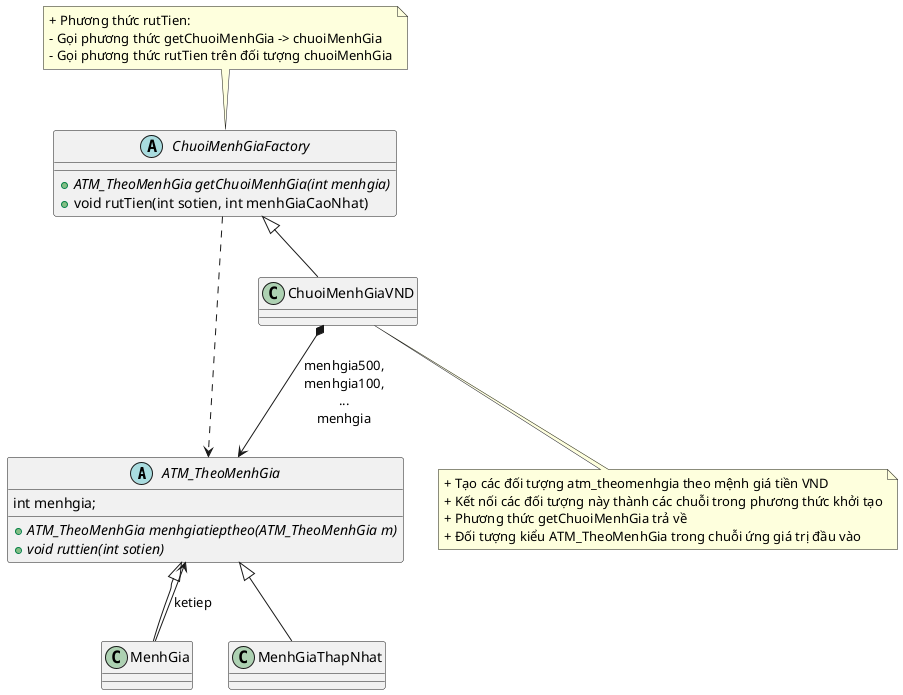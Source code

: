 @startuml
'https://plantuml.com/sequence-diagram
abstract ATM_TheoMenhGia{
    int menhgia;
    +{abstract}ATM_TheoMenhGia menhgiatieptheo(ATM_TheoMenhGia m)
    +{abstract}void ruttien(int sotien)
}
abstract ChuoiMenhGiaFactory{
    +{abstract}ATM_TheoMenhGia getChuoiMenhGia(int menhgia)
    +void rutTien(int sotien, int menhGiaCaoNhat)
}
ChuoiMenhGiaFactory ..> ATM_TheoMenhGia
ChuoiMenhGiaFactory <|-- ChuoiMenhGiaVND
ChuoiMenhGiaVND *--> ATM_TheoMenhGia:"menhgia500,\nmenhgia100,\n...\nmenhgia"
ATM_TheoMenhGia <|-- MenhGia
ATM_TheoMenhGia <|-- MenhGiaThapNhat
MenhGia --> ATM_TheoMenhGia : ketiep
note bottom of ChuoiMenhGiaVND
+ Tạo các đối tượng atm_theomenhgia theo mệnh giá tiền VND
+ Kết nối các đối tượng này thành các chuỗi trong phương thức khởi tạo
+ Phương thức getChuoiMenhGia trả về
+ Đối tượng kiểu ATM_TheoMenhGia trong chuỗi ứng giá trị đầu vào
end note
note top of ChuoiMenhGiaFactory
+ Phương thức rutTien:
- Gọi phương thức getChuoiMenhGia -> chuoiMenhGia
- Gọi phương thức rutTien trên đối tượng chuoiMenhGia
end note
@enduml